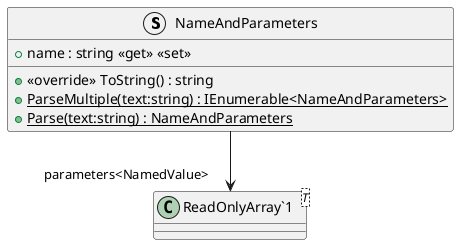 @startuml
struct NameAndParameters {
    + name : string <<get>> <<set>>
    + <<override>> ToString() : string
    + {static} ParseMultiple(text:string) : IEnumerable<NameAndParameters>
    + {static} Parse(text:string) : NameAndParameters
}
class "ReadOnlyArray`1"<T> {
}
NameAndParameters --> "parameters<NamedValue>" "ReadOnlyArray`1"
@enduml
